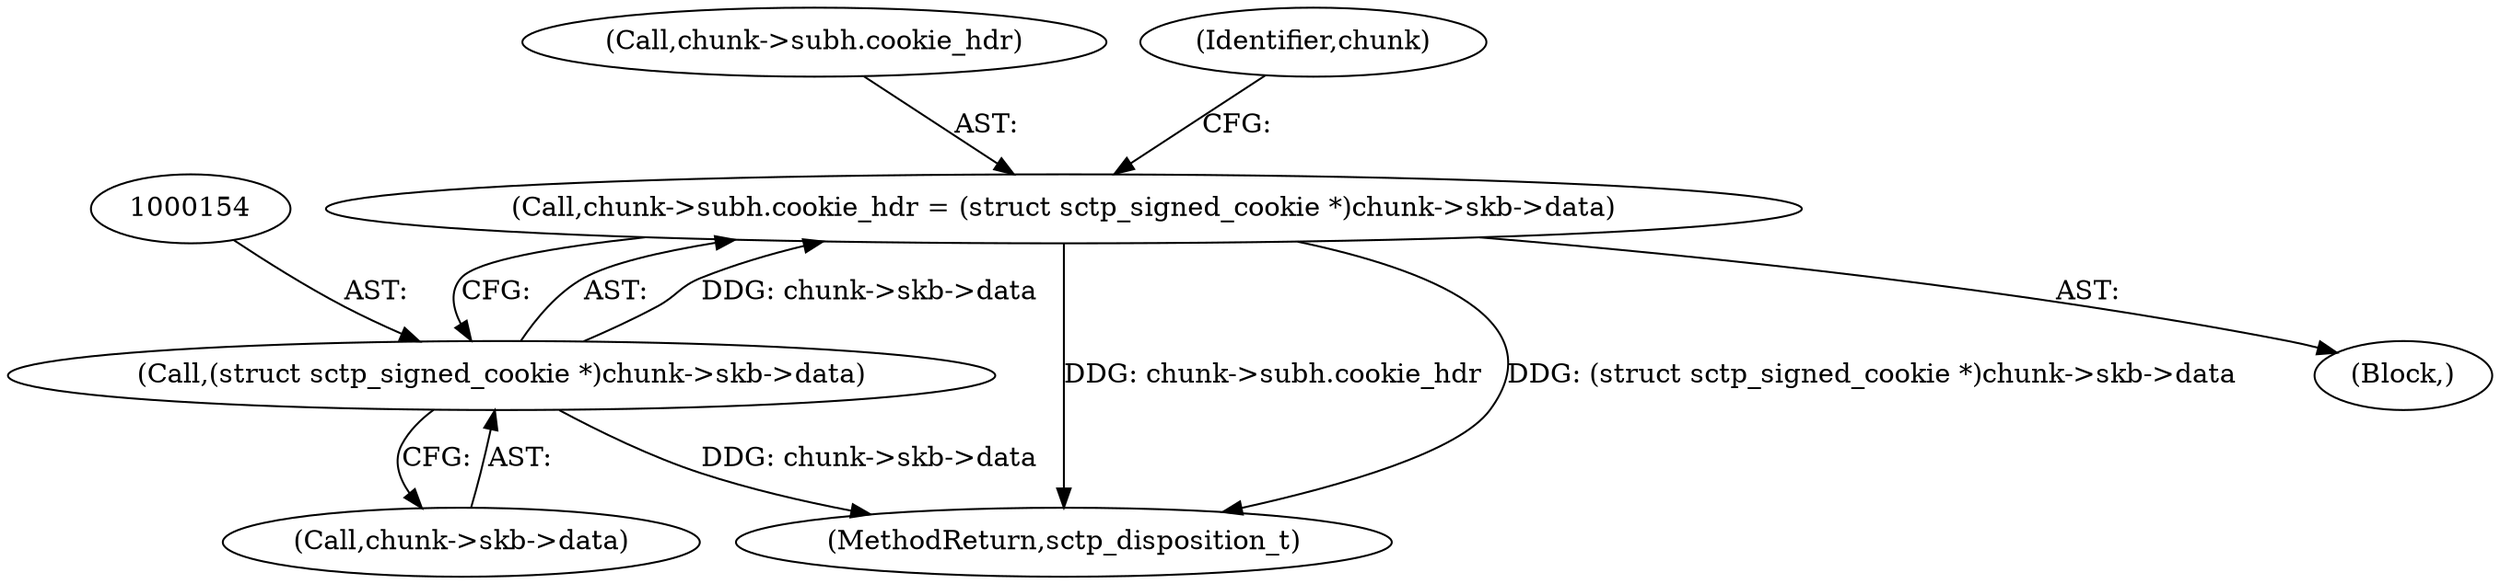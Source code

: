 digraph "0_linux_f2815633504b442ca0b0605c16bf3d88a3a0fcea@pointer" {
"1000147" [label="(Call,chunk->subh.cookie_hdr = (struct sctp_signed_cookie *)chunk->skb->data)"];
"1000153" [label="(Call,(struct sctp_signed_cookie *)chunk->skb->data)"];
"1000306" [label="(MethodReturn,sctp_disposition_t)"];
"1000148" [label="(Call,chunk->subh.cookie_hdr)"];
"1000164" [label="(Identifier,chunk)"];
"1000120" [label="(Block,)"];
"1000155" [label="(Call,chunk->skb->data)"];
"1000147" [label="(Call,chunk->subh.cookie_hdr = (struct sctp_signed_cookie *)chunk->skb->data)"];
"1000153" [label="(Call,(struct sctp_signed_cookie *)chunk->skb->data)"];
"1000147" -> "1000120"  [label="AST: "];
"1000147" -> "1000153"  [label="CFG: "];
"1000148" -> "1000147"  [label="AST: "];
"1000153" -> "1000147"  [label="AST: "];
"1000164" -> "1000147"  [label="CFG: "];
"1000147" -> "1000306"  [label="DDG: chunk->subh.cookie_hdr"];
"1000147" -> "1000306"  [label="DDG: (struct sctp_signed_cookie *)chunk->skb->data"];
"1000153" -> "1000147"  [label="DDG: chunk->skb->data"];
"1000153" -> "1000155"  [label="CFG: "];
"1000154" -> "1000153"  [label="AST: "];
"1000155" -> "1000153"  [label="AST: "];
"1000153" -> "1000306"  [label="DDG: chunk->skb->data"];
}
